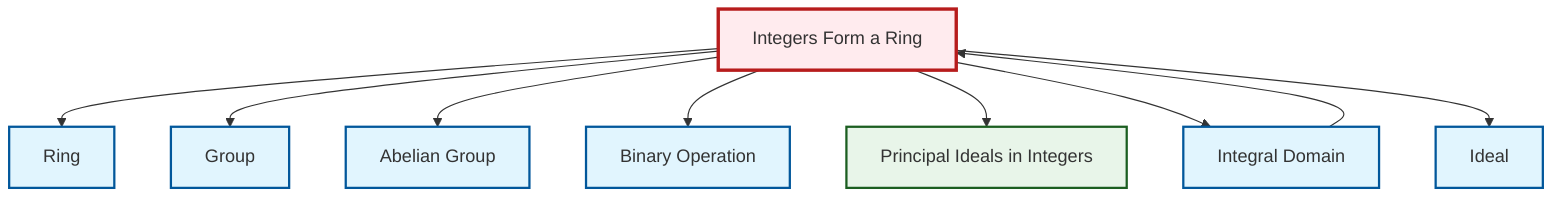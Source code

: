 graph TD
    classDef definition fill:#e1f5fe,stroke:#01579b,stroke-width:2px
    classDef theorem fill:#f3e5f5,stroke:#4a148c,stroke-width:2px
    classDef axiom fill:#fff3e0,stroke:#e65100,stroke-width:2px
    classDef example fill:#e8f5e9,stroke:#1b5e20,stroke-width:2px
    classDef current fill:#ffebee,stroke:#b71c1c,stroke-width:3px
    def-group["Group"]:::definition
    def-abelian-group["Abelian Group"]:::definition
    def-ring["Ring"]:::definition
    ex-integers-ring["Integers Form a Ring"]:::example
    def-integral-domain["Integral Domain"]:::definition
    ex-principal-ideal["Principal Ideals in Integers"]:::example
    def-ideal["Ideal"]:::definition
    def-binary-operation["Binary Operation"]:::definition
    ex-integers-ring --> def-ring
    ex-integers-ring --> def-group
    ex-integers-ring --> def-abelian-group
    ex-integers-ring --> def-binary-operation
    ex-integers-ring --> ex-principal-ideal
    def-integral-domain --> ex-integers-ring
    ex-integers-ring --> def-integral-domain
    ex-integers-ring --> def-ideal
    class ex-integers-ring current